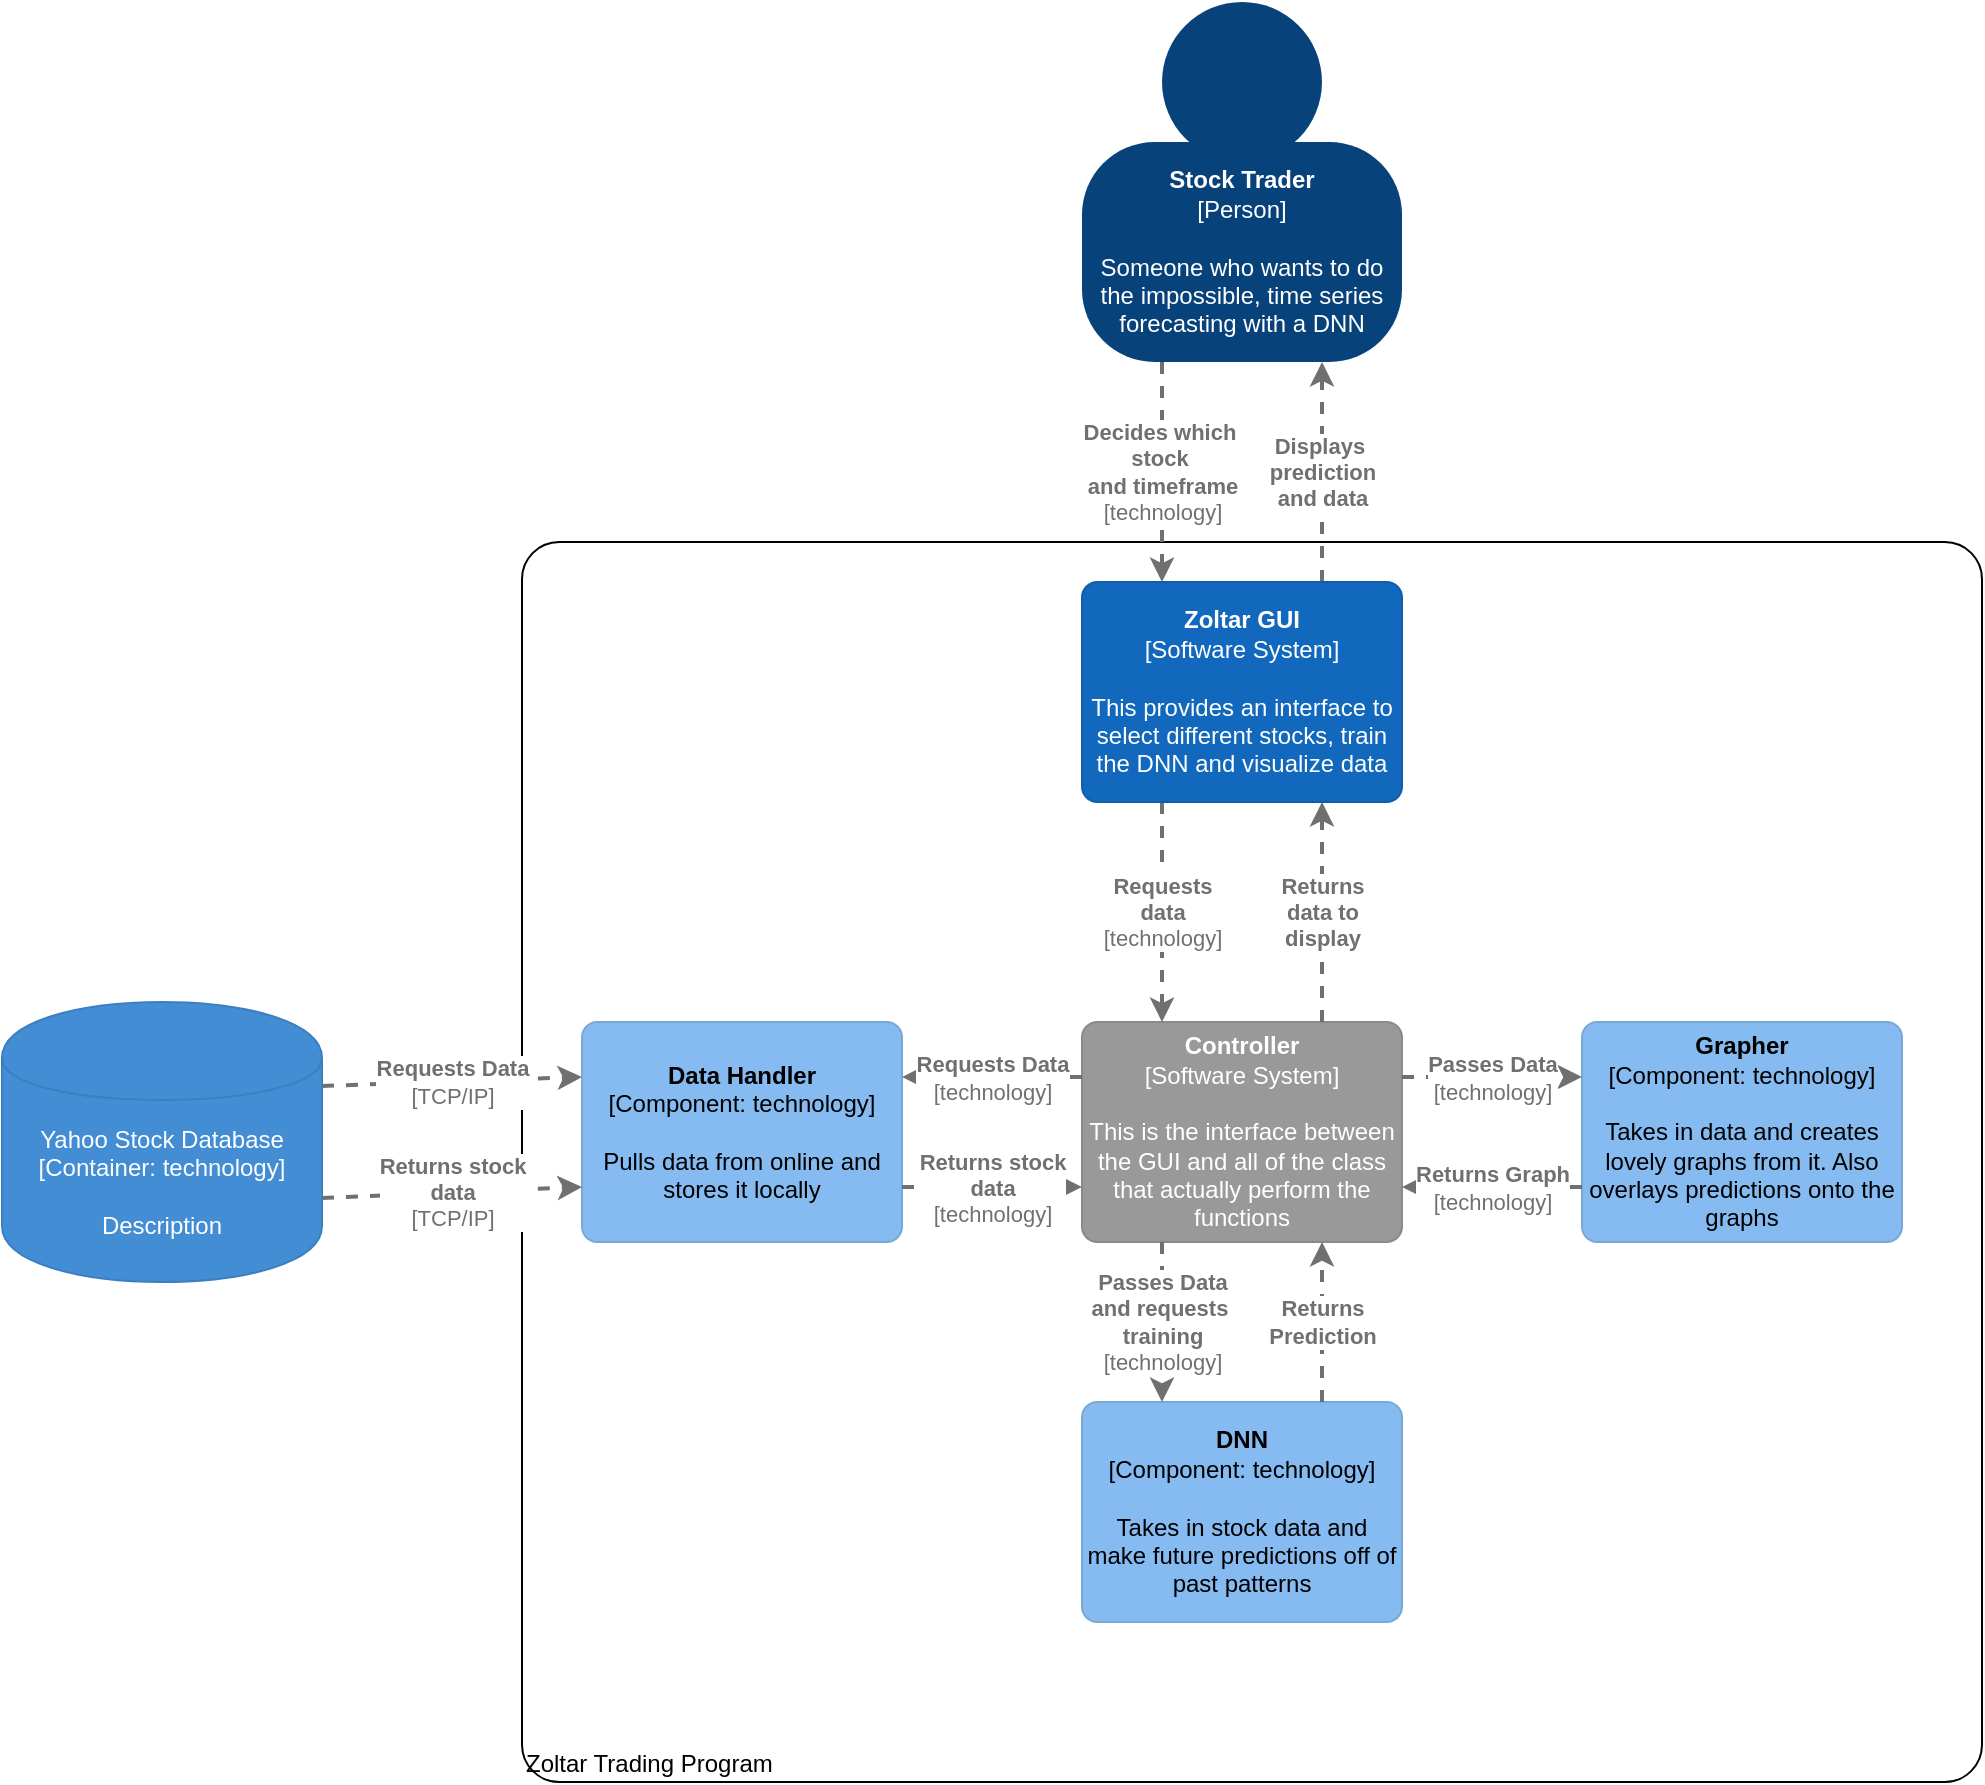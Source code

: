 <mxfile version="12.7.4" type="device"><diagram id="8aKFeLqQiVUKI1r2VOMC" name="Page-1"><mxGraphModel dx="2233" dy="1182" grid="1" gridSize="10" guides="1" tooltips="1" connect="1" arrows="1" fold="1" page="1" pageScale="1" pageWidth="850" pageHeight="1100" math="0" shadow="0"><root><mxCell id="0"/><mxCell id="1" parent="0"/><object label="&lt;div style=&quot;text-align: left&quot;&gt;Zoltar Trading Program&lt;/div&gt;" placeholders="1" c4Name="hostname" c4Type="DeploymentNode" c4OperationSystem="operationSystem" c4ScalingFactor="scalingFactor" id="pXd897ZrWEzodSyiPCNO-20"><mxCell style="rounded=1;whiteSpace=wrap;html=1;labelBackgroundColor=none;fillColor=#ffffff;fontColor=#000000;align=left;arcSize=3;strokeColor=#000000;verticalAlign=bottom;" vertex="1" parent="1"><mxGeometry x="40" y="380" width="730" height="620" as="geometry"/><C4DeploymentNode as="c4"/></mxCell></object><mxCell id="pXd897ZrWEzodSyiPCNO-1" value="" style="group;rounded=0;labelBackgroundColor=none;fillColor=none;fontColor=#ffffff;align=center;html=1;" vertex="1" connectable="0" parent="1"><mxGeometry x="320" y="110" width="160" height="180" as="geometry"/><C4Person as="c4"/></mxCell><object label="&lt;b&gt;Stock Trader&lt;/b&gt;&lt;div&gt;[Person]&lt;/div&gt;&lt;div&gt;&lt;br&gt;&lt;/div&gt;&lt;div&gt;Someone who wants to do the impossible, time series forecasting with a DNN&lt;/div&gt;" placeholders="1" c4Name="name" c4Type="body" c4Description="Description" id="pXd897ZrWEzodSyiPCNO-2"><mxCell style="rounded=1;whiteSpace=wrap;html=1;labelBackgroundColor=none;fillColor=#08427b;fontColor=#ffffff;align=center;arcSize=33;strokeColor=3c7fc0;" vertex="1" parent="pXd897ZrWEzodSyiPCNO-1"><mxGeometry y="70" width="160" height="110" as="geometry"/><C4Person as="c4"/></mxCell></object><mxCell id="pXd897ZrWEzodSyiPCNO-3" value="" style="ellipse;whiteSpace=wrap;html=1;aspect=fixed;rounded=0;labelBackgroundColor=none;fillColor=#08427b;fontSize=12;fontColor=#ffffff;align=center;strokeColor=3c7fc0;" vertex="1" parent="pXd897ZrWEzodSyiPCNO-1"><mxGeometry x="40" width="80" height="80" as="geometry"/><C4Person as="c4"/></mxCell><object label="&lt;div style=&quot;text-align: left&quot;&gt;&lt;div style=&quot;text-align: center&quot;&gt;&lt;b&gt;Decides which&amp;nbsp;&lt;/b&gt;&lt;/div&gt;&lt;div style=&quot;text-align: center&quot;&gt;&lt;b&gt;stock&amp;nbsp;&lt;/b&gt;&lt;/div&gt;&lt;div style=&quot;text-align: center&quot;&gt;&lt;b&gt;and timeframe&lt;/b&gt;&lt;/div&gt;&lt;div style=&quot;text-align: center&quot;&gt;[technology]&lt;/div&gt;&lt;/div&gt;" c4Type="Relationship" c4Description="Description" c4Technology="technology" id="pXd897ZrWEzodSyiPCNO-5"><mxCell style="edgeStyle=none;rounded=0;html=1;entryX=0.25;entryY=0;jettySize=auto;orthogonalLoop=1;strokeColor=#707070;strokeWidth=2;fontColor=#707070;jumpStyle=none;dashed=1;exitX=0.25;exitY=1;exitDx=0;exitDy=0;entryDx=0;entryDy=0;" edge="1" parent="1" source="pXd897ZrWEzodSyiPCNO-2" target="pXd897ZrWEzodSyiPCNO-4"><mxGeometry width="160" relative="1" as="geometry"><mxPoint x="420" y="320" as="sourcePoint"/><mxPoint x="580" y="320" as="targetPoint"/></mxGeometry><C4Relationship as="c4"/></mxCell></object><object label="&lt;div style=&quot;text-align: left&quot;&gt;&lt;div style=&quot;text-align: center&quot;&gt;&lt;b&gt;Displays&amp;nbsp;&lt;/b&gt;&lt;/div&gt;&lt;div style=&quot;text-align: center&quot;&gt;&lt;b&gt;prediction&lt;/b&gt;&lt;/div&gt;&lt;div style=&quot;text-align: center&quot;&gt;&lt;b&gt;and data&lt;/b&gt;&lt;/div&gt;&lt;/div&gt;" c4Type="Relationship" c4Description="Description" c4Technology="technology" id="pXd897ZrWEzodSyiPCNO-6"><mxCell style="edgeStyle=none;rounded=0;html=1;jettySize=auto;orthogonalLoop=1;strokeColor=#707070;strokeWidth=2;fontColor=#707070;jumpStyle=none;dashed=1;exitX=0.75;exitY=0;exitDx=0;exitDy=0;entryX=0.75;entryY=1;entryDx=0;entryDy=0;" edge="1" parent="1" source="pXd897ZrWEzodSyiPCNO-4" target="pXd897ZrWEzodSyiPCNO-2"><mxGeometry width="160" relative="1" as="geometry"><mxPoint x="570" y="310" as="sourcePoint"/><mxPoint x="430" y="300" as="targetPoint"/></mxGeometry><C4Relationship as="c4"/></mxCell></object><object label="&lt;b&gt;Controller&lt;/b&gt;&lt;div&gt;[Software System]&lt;/div&gt;&lt;div&gt;&lt;br&gt;&lt;/div&gt;&lt;div&gt;This is the interface between the GUI and all of the class that actually perform the functions&lt;/div&gt;" placeholders="1" c4Name="name" c4Type="SoftwareSystemDependency" c4Description="Description" id="pXd897ZrWEzodSyiPCNO-7"><mxCell style="rounded=1;whiteSpace=wrap;html=1;labelBackgroundColor=none;fillColor=#999999;fontColor=#ffffff;align=center;arcSize=7;strokeColor=#8a8a8a;" vertex="1" parent="1"><mxGeometry x="320" y="620" width="160" height="110" as="geometry"/><C4SoftwareSystemDependency as="c4"/></mxCell></object><object label="&lt;div style=&quot;text-align: left&quot;&gt;&lt;div style=&quot;text-align: center&quot;&gt;&lt;b&gt;Requests&lt;/b&gt;&lt;/div&gt;&lt;div style=&quot;text-align: center&quot;&gt;&lt;b&gt;data&lt;/b&gt;&lt;/div&gt;&lt;div style=&quot;text-align: center&quot;&gt;[technology]&lt;/div&gt;&lt;/div&gt;" c4Type="Relationship" c4Description="Description" c4Technology="technology" id="pXd897ZrWEzodSyiPCNO-8"><mxCell style="edgeStyle=none;rounded=0;html=1;jettySize=auto;orthogonalLoop=1;strokeColor=#707070;strokeWidth=2;fontColor=#707070;jumpStyle=none;dashed=1;exitX=0.25;exitY=1;exitDx=0;exitDy=0;entryX=0.25;entryY=0;entryDx=0;entryDy=0;" edge="1" parent="1" target="pXd897ZrWEzodSyiPCNO-7"><mxGeometry width="160" relative="1" as="geometry"><mxPoint x="360" y="510" as="sourcePoint"/><mxPoint x="360" y="600" as="targetPoint"/></mxGeometry><C4Relationship as="c4"/></mxCell></object><object label="&lt;div style=&quot;text-align: left&quot;&gt;&lt;div style=&quot;text-align: center&quot;&gt;&lt;b&gt;Returns&lt;/b&gt;&lt;/div&gt;&lt;div style=&quot;text-align: center&quot;&gt;&lt;b&gt;data to&lt;/b&gt;&lt;/div&gt;&lt;div style=&quot;text-align: center&quot;&gt;&lt;b&gt;display&lt;/b&gt;&lt;/div&gt;&lt;/div&gt;" c4Type="Relationship" c4Description="Description" c4Technology="technology" id="pXd897ZrWEzodSyiPCNO-10"><mxCell style="edgeStyle=none;rounded=0;html=1;jettySize=auto;orthogonalLoop=1;strokeColor=#707070;strokeWidth=2;fontColor=#707070;jumpStyle=none;dashed=1;exitX=0.75;exitY=0;exitDx=0;exitDy=0;entryX=0.75;entryY=1;entryDx=0;entryDy=0;" edge="1" parent="1"><mxGeometry width="160" relative="1" as="geometry"><mxPoint x="440" y="620" as="sourcePoint"/><mxPoint x="440" y="510" as="targetPoint"/></mxGeometry><C4Relationship as="c4"/></mxCell></object><object label="&lt;b&gt;Data Handler&lt;/b&gt;&lt;br&gt;&lt;div&gt;[Component:&amp;nbsp;&lt;span&gt;technology&lt;/span&gt;&lt;span&gt;]&lt;/span&gt;&lt;/div&gt;&lt;div&gt;&lt;br&gt;&lt;/div&gt;&lt;div&gt;Pulls data from online and stores it locally&lt;/div&gt;" placeholders="1" c4Name="name" c4Type="Component" c4Technology="technology" c4Description="Description" id="pXd897ZrWEzodSyiPCNO-11"><mxCell style="rounded=1;whiteSpace=wrap;html=1;labelBackgroundColor=none;fillColor=#85bbf0;fontColor=#000000;align=center;arcSize=7;strokeColor=#78a8d8;" vertex="1" parent="1"><mxGeometry x="70" y="620" width="160" height="110" as="geometry"/><C4Component as="c4"/></mxCell></object><object label="&lt;b&gt;DNN&lt;/b&gt;&lt;br&gt;&lt;div&gt;[Component:&amp;nbsp;&lt;span&gt;technology&lt;/span&gt;&lt;span&gt;]&lt;/span&gt;&lt;/div&gt;&lt;div&gt;&lt;br&gt;&lt;/div&gt;&lt;div&gt;Takes in stock data and make future predictions off of past patterns&lt;/div&gt;" placeholders="1" c4Name="name" c4Type="Component" c4Technology="technology" c4Description="Description" id="pXd897ZrWEzodSyiPCNO-12"><mxCell style="rounded=1;whiteSpace=wrap;html=1;labelBackgroundColor=none;fillColor=#85bbf0;fontColor=#000000;align=center;arcSize=7;strokeColor=#78a8d8;" vertex="1" parent="1"><mxGeometry x="320" y="810" width="160" height="110" as="geometry"/><C4Component as="c4"/></mxCell></object><object label="&lt;b&gt;Grapher&lt;/b&gt;&lt;br&gt;&lt;div&gt;[Component:&amp;nbsp;&lt;span&gt;technology&lt;/span&gt;&lt;span&gt;]&lt;/span&gt;&lt;/div&gt;&lt;div&gt;&lt;br&gt;&lt;/div&gt;&lt;div&gt;Takes in data and creates lovely graphs from it. Also overlays predictions onto the graphs&lt;/div&gt;" placeholders="1" c4Name="name" c4Type="Component" c4Technology="technology" c4Description="Description" id="pXd897ZrWEzodSyiPCNO-13"><mxCell style="rounded=1;whiteSpace=wrap;html=1;labelBackgroundColor=none;fillColor=#85bbf0;fontColor=#000000;align=center;arcSize=7;strokeColor=#78a8d8;" vertex="1" parent="1"><mxGeometry x="570" y="620" width="160" height="110" as="geometry"/><C4Component as="c4"/></mxCell></object><object label="&lt;div style=&quot;text-align: left&quot;&gt;&lt;div style=&quot;text-align: center&quot;&gt;&lt;b&gt;Requests Data&lt;/b&gt;&lt;/div&gt;&lt;div style=&quot;text-align: center&quot;&gt;[technology]&lt;/div&gt;&lt;/div&gt;" c4Type="Relationship" c4Description="Description" c4Technology="technology" id="pXd897ZrWEzodSyiPCNO-14"><mxCell style="edgeStyle=none;rounded=0;html=1;entryX=1;entryY=0.25;jettySize=auto;orthogonalLoop=1;strokeColor=#707070;strokeWidth=2;fontColor=#707070;jumpStyle=none;dashed=1;entryDx=0;entryDy=0;exitX=0;exitY=0.25;exitDx=0;exitDy=0;" edge="1" parent="1" source="pXd897ZrWEzodSyiPCNO-7" target="pXd897ZrWEzodSyiPCNO-11"><mxGeometry width="160" relative="1" as="geometry"><mxPoint x="160" y="790" as="sourcePoint"/><mxPoint x="320" y="790" as="targetPoint"/></mxGeometry><C4Relationship as="c4"/></mxCell></object><object label="&lt;div style=&quot;text-align: left&quot;&gt;&lt;div style=&quot;text-align: center&quot;&gt;&lt;b&gt;Passes Data&lt;/b&gt;&lt;/div&gt;&lt;div style=&quot;text-align: center&quot;&gt;&lt;b&gt;and&amp;nbsp;requests&amp;nbsp;&lt;/b&gt;&lt;/div&gt;&lt;div style=&quot;text-align: center&quot;&gt;&lt;b&gt;training&lt;/b&gt;&lt;/div&gt;&lt;div style=&quot;text-align: center&quot;&gt;[technology]&lt;/div&gt;&lt;/div&gt;" c4Type="Relationship" c4Description="Description" c4Technology="technology" id="pXd897ZrWEzodSyiPCNO-15"><mxCell style="edgeStyle=none;rounded=0;html=1;entryX=0.25;entryY=0;jettySize=auto;orthogonalLoop=1;strokeColor=#707070;strokeWidth=2;fontColor=#707070;jumpStyle=none;dashed=1;entryDx=0;entryDy=0;exitX=0.25;exitY=1;exitDx=0;exitDy=0;" edge="1" parent="1" source="pXd897ZrWEzodSyiPCNO-7" target="pXd897ZrWEzodSyiPCNO-12"><mxGeometry width="160" relative="1" as="geometry"><mxPoint x="330" y="685" as="sourcePoint"/><mxPoint x="240" y="685" as="targetPoint"/></mxGeometry><C4Relationship as="c4"/></mxCell></object><object label="&lt;div style=&quot;text-align: left&quot;&gt;&lt;div style=&quot;text-align: center&quot;&gt;&lt;b&gt;Passes Data&lt;/b&gt;&lt;/div&gt;&lt;div style=&quot;text-align: center&quot;&gt;[technology]&lt;/div&gt;&lt;/div&gt;" c4Type="Relationship" c4Description="Description" c4Technology="technology" id="pXd897ZrWEzodSyiPCNO-16"><mxCell style="edgeStyle=none;rounded=0;html=1;jettySize=auto;orthogonalLoop=1;strokeColor=#707070;strokeWidth=2;fontColor=#707070;jumpStyle=none;dashed=1;exitX=1;exitY=0.25;exitDx=0;exitDy=0;entryX=0;entryY=0.25;entryDx=0;entryDy=0;" edge="1" parent="1" source="pXd897ZrWEzodSyiPCNO-7" target="pXd897ZrWEzodSyiPCNO-13"><mxGeometry width="160" relative="1" as="geometry"><mxPoint x="520" y="700" as="sourcePoint"/><mxPoint x="520" y="780" as="targetPoint"/></mxGeometry><C4Relationship as="c4"/></mxCell></object><object label="&lt;div style=&quot;text-align: left&quot;&gt;&lt;div style=&quot;text-align: center&quot;&gt;&lt;b&gt;Returns stock&lt;/b&gt;&lt;/div&gt;&lt;div style=&quot;text-align: center&quot;&gt;&lt;b&gt;data&lt;/b&gt;&lt;/div&gt;&lt;div style=&quot;text-align: center&quot;&gt;[technology]&lt;/div&gt;&lt;/div&gt;" c4Type="Relationship" c4Description="Description" c4Technology="technology" id="pXd897ZrWEzodSyiPCNO-17"><mxCell style="edgeStyle=none;rounded=0;html=1;jettySize=auto;orthogonalLoop=1;strokeColor=#707070;strokeWidth=2;fontColor=#707070;jumpStyle=none;dashed=1;exitX=1;exitY=0.75;exitDx=0;exitDy=0;entryX=0;entryY=0.75;entryDx=0;entryDy=0;" edge="1" parent="1" source="pXd897ZrWEzodSyiPCNO-11" target="pXd897ZrWEzodSyiPCNO-7"><mxGeometry width="160" relative="1" as="geometry"><mxPoint x="330" y="657.5" as="sourcePoint"/><mxPoint x="310" y="750" as="targetPoint"/></mxGeometry><C4Relationship as="c4"/></mxCell></object><object label="&lt;div style=&quot;text-align: left&quot;&gt;&lt;div style=&quot;text-align: center&quot;&gt;&lt;b&gt;Returns Graph&lt;/b&gt;&lt;/div&gt;&lt;div style=&quot;text-align: center&quot;&gt;[technology]&lt;/div&gt;&lt;/div&gt;" c4Type="Relationship" c4Description="Description" c4Technology="technology" id="pXd897ZrWEzodSyiPCNO-18"><mxCell style="edgeStyle=none;rounded=0;html=1;jettySize=auto;orthogonalLoop=1;strokeColor=#707070;strokeWidth=2;fontColor=#707070;jumpStyle=none;dashed=1;exitX=0;exitY=0.75;exitDx=0;exitDy=0;entryX=1;entryY=0.75;entryDx=0;entryDy=0;" edge="1" parent="1" source="pXd897ZrWEzodSyiPCNO-13" target="pXd897ZrWEzodSyiPCNO-7"><mxGeometry width="160" relative="1" as="geometry"><mxPoint x="490.0" y="657.5" as="sourcePoint"/><mxPoint x="580.0" y="657.5" as="targetPoint"/></mxGeometry><C4Relationship as="c4"/></mxCell></object><object label="&lt;div style=&quot;text-align: left&quot;&gt;&lt;div style=&quot;text-align: center&quot;&gt;&lt;b&gt;Returns&lt;/b&gt;&lt;/div&gt;&lt;div style=&quot;text-align: center&quot;&gt;&lt;b&gt;Prediction&lt;/b&gt;&lt;/div&gt;&lt;/div&gt;" c4Type="Relationship" c4Description="Description" c4Technology="technology" id="pXd897ZrWEzodSyiPCNO-19"><mxCell style="edgeStyle=none;rounded=0;html=1;entryX=0.75;entryY=1;jettySize=auto;orthogonalLoop=1;strokeColor=#707070;strokeWidth=2;fontColor=#707070;jumpStyle=none;dashed=1;entryDx=0;entryDy=0;exitX=0.75;exitY=0;exitDx=0;exitDy=0;" edge="1" parent="1" source="pXd897ZrWEzodSyiPCNO-12" target="pXd897ZrWEzodSyiPCNO-7"><mxGeometry width="160" relative="1" as="geometry"><mxPoint x="370" y="740.0" as="sourcePoint"/><mxPoint x="370" y="820.0" as="targetPoint"/></mxGeometry><C4Relationship as="c4"/></mxCell></object><object label="&lt;b&gt;Zoltar GUI&lt;/b&gt;&lt;br&gt;&lt;div&gt;[Software System]&lt;/div&gt;&lt;div&gt;&lt;br&gt;&lt;/div&gt;&lt;div&gt;This provides an interface to select different stocks, train the DNN and visualize data&lt;/div&gt;" placeholders="1" c4Name="name" c4Type="SoftwareSystem" c4Description="Description" id="pXd897ZrWEzodSyiPCNO-4"><mxCell style="rounded=1;whiteSpace=wrap;html=1;labelBackgroundColor=none;fillColor=#1168bd;fontColor=#ffffff;align=center;arcSize=7;strokeColor=#0f5eaa;" vertex="1" parent="1"><mxGeometry x="320" y="400" width="160" height="110" as="geometry"/><C4SoftwareSystem as="c4"/></mxCell></object><object label="&lt;span&gt;Yahoo Stock Database&lt;/span&gt;&lt;div&gt;[Container:&amp;nbsp;technology]&lt;/div&gt;&lt;div&gt;&lt;br&gt;&lt;/div&gt;&lt;div&gt;Description&lt;/div&gt;" placeholders="1" c4Type="Database" c4Technology="technology" c4Description="Description" id="pXd897ZrWEzodSyiPCNO-21"><mxCell style="shape=cylinder;whiteSpace=wrap;html=1;boundedLbl=1;rounded=0;labelBackgroundColor=none;fillColor=#438dd5;fontSize=12;fontColor=#ffffff;align=center;strokeColor=#3c7fc0;" vertex="1" parent="1"><mxGeometry x="-220" y="610" width="160" height="140" as="geometry"/><C4Database as="c4"/></mxCell></object><object label="&lt;div style=&quot;text-align: left&quot;&gt;&lt;div style=&quot;text-align: center&quot;&gt;&lt;b&gt;Requests Data&lt;/b&gt;&lt;/div&gt;&lt;div style=&quot;text-align: center&quot;&gt;[TCP/IP]&lt;/div&gt;&lt;/div&gt;" c4Type="Relationship" c4Description="Description" c4Technology="technology" id="pXd897ZrWEzodSyiPCNO-22"><mxCell style="edgeStyle=none;rounded=0;html=1;entryX=0;entryY=0.25;jettySize=auto;orthogonalLoop=1;strokeColor=#707070;strokeWidth=2;fontColor=#707070;jumpStyle=none;dashed=1;entryDx=0;entryDy=0;exitX=1;exitY=0.3;exitDx=0;exitDy=0;" edge="1" parent="1" source="pXd897ZrWEzodSyiPCNO-21"><mxGeometry width="160" relative="1" as="geometry"><mxPoint x="-250" y="655.0" as="sourcePoint"/><mxPoint x="70" y="647.5" as="targetPoint"/></mxGeometry><C4Relationship as="c4"/></mxCell></object><object label="&lt;div style=&quot;text-align: left&quot;&gt;&lt;div style=&quot;text-align: center&quot;&gt;&lt;b&gt;Returns stock&lt;/b&gt;&lt;/div&gt;&lt;div style=&quot;text-align: center&quot;&gt;&lt;b&gt;data&lt;/b&gt;&lt;/div&gt;&lt;div style=&quot;text-align: center&quot;&gt;[TCP/IP]&lt;br&gt;&lt;/div&gt;&lt;/div&gt;" c4Type="Relationship" c4Description="Description" c4Technology="technology" id="pXd897ZrWEzodSyiPCNO-23"><mxCell style="edgeStyle=none;rounded=0;html=1;jettySize=auto;orthogonalLoop=1;strokeColor=#707070;strokeWidth=2;fontColor=#707070;jumpStyle=none;dashed=1;exitX=1;exitY=0.7;exitDx=0;exitDy=0;entryX=0;entryY=0.75;entryDx=0;entryDy=0;" edge="1" parent="1" source="pXd897ZrWEzodSyiPCNO-21"><mxGeometry width="160" relative="1" as="geometry"><mxPoint x="-340" y="705.0" as="sourcePoint"/><mxPoint x="70" y="702.5" as="targetPoint"/></mxGeometry><C4Relationship as="c4"/></mxCell></object></root></mxGraphModel></diagram></mxfile>